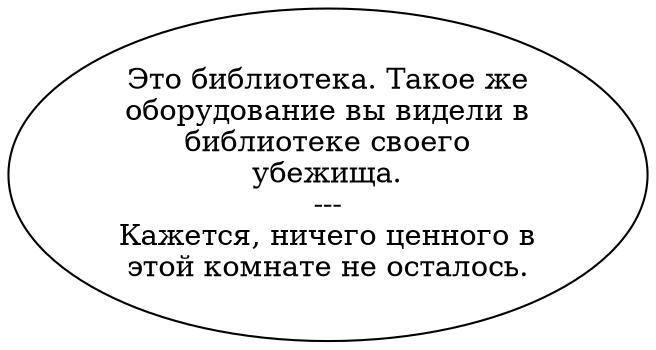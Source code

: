 digraph bvlib {
  "start" [style=filled       fillcolor="#FFFFFF"       color="#000000"]
  "start" [label="Это библиотека. Такое же\nоборудование вы видели в\nбиблиотеке своего\nубежища.\n---\nКажется, ничего ценного в\nэтой комнате не осталось."]
}